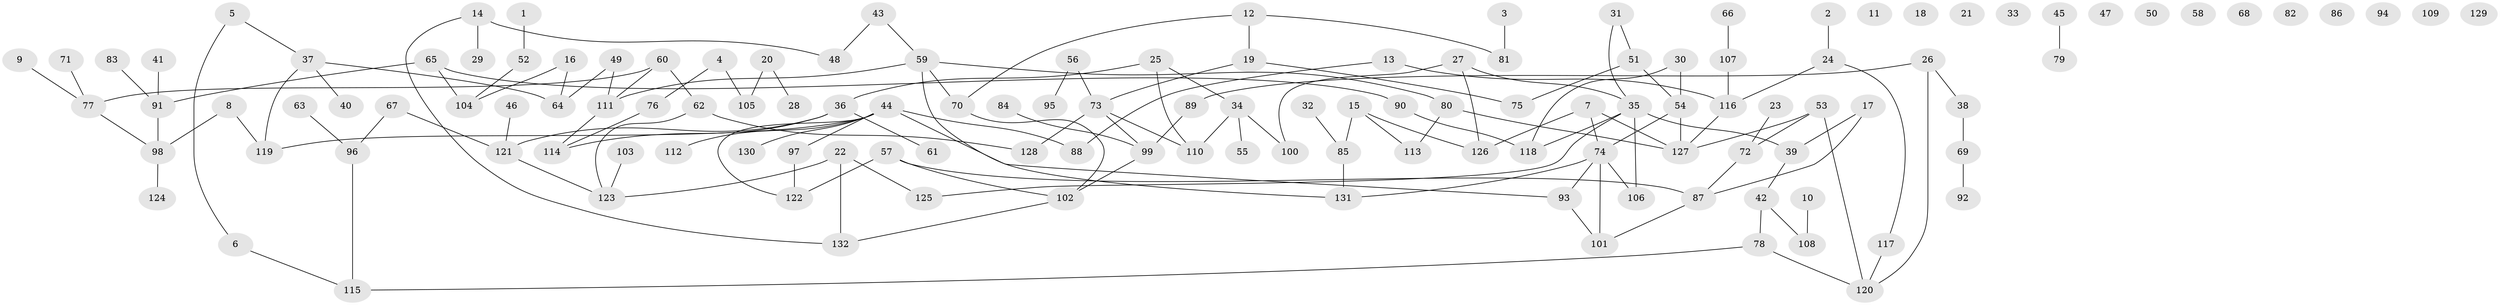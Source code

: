 // Generated by graph-tools (version 1.1) at 2025/33/03/09/25 02:33:32]
// undirected, 132 vertices, 150 edges
graph export_dot {
graph [start="1"]
  node [color=gray90,style=filled];
  1;
  2;
  3;
  4;
  5;
  6;
  7;
  8;
  9;
  10;
  11;
  12;
  13;
  14;
  15;
  16;
  17;
  18;
  19;
  20;
  21;
  22;
  23;
  24;
  25;
  26;
  27;
  28;
  29;
  30;
  31;
  32;
  33;
  34;
  35;
  36;
  37;
  38;
  39;
  40;
  41;
  42;
  43;
  44;
  45;
  46;
  47;
  48;
  49;
  50;
  51;
  52;
  53;
  54;
  55;
  56;
  57;
  58;
  59;
  60;
  61;
  62;
  63;
  64;
  65;
  66;
  67;
  68;
  69;
  70;
  71;
  72;
  73;
  74;
  75;
  76;
  77;
  78;
  79;
  80;
  81;
  82;
  83;
  84;
  85;
  86;
  87;
  88;
  89;
  90;
  91;
  92;
  93;
  94;
  95;
  96;
  97;
  98;
  99;
  100;
  101;
  102;
  103;
  104;
  105;
  106;
  107;
  108;
  109;
  110;
  111;
  112;
  113;
  114;
  115;
  116;
  117;
  118;
  119;
  120;
  121;
  122;
  123;
  124;
  125;
  126;
  127;
  128;
  129;
  130;
  131;
  132;
  1 -- 52;
  2 -- 24;
  3 -- 81;
  4 -- 76;
  4 -- 105;
  5 -- 6;
  5 -- 37;
  6 -- 115;
  7 -- 74;
  7 -- 126;
  7 -- 127;
  8 -- 98;
  8 -- 119;
  9 -- 77;
  10 -- 108;
  12 -- 19;
  12 -- 70;
  12 -- 81;
  13 -- 88;
  13 -- 116;
  14 -- 29;
  14 -- 48;
  14 -- 132;
  15 -- 85;
  15 -- 113;
  15 -- 126;
  16 -- 64;
  16 -- 104;
  17 -- 39;
  17 -- 87;
  19 -- 73;
  19 -- 75;
  20 -- 28;
  20 -- 105;
  22 -- 123;
  22 -- 125;
  22 -- 132;
  23 -- 72;
  24 -- 116;
  24 -- 117;
  25 -- 34;
  25 -- 36;
  25 -- 110;
  26 -- 38;
  26 -- 89;
  26 -- 120;
  27 -- 35;
  27 -- 100;
  27 -- 126;
  30 -- 54;
  30 -- 118;
  31 -- 35;
  31 -- 51;
  32 -- 85;
  34 -- 55;
  34 -- 100;
  34 -- 110;
  35 -- 39;
  35 -- 106;
  35 -- 118;
  35 -- 125;
  36 -- 61;
  36 -- 114;
  36 -- 121;
  37 -- 40;
  37 -- 64;
  37 -- 119;
  38 -- 69;
  39 -- 42;
  41 -- 91;
  42 -- 78;
  42 -- 108;
  43 -- 48;
  43 -- 59;
  44 -- 88;
  44 -- 93;
  44 -- 97;
  44 -- 112;
  44 -- 119;
  44 -- 122;
  44 -- 130;
  45 -- 79;
  46 -- 121;
  49 -- 64;
  49 -- 111;
  51 -- 54;
  51 -- 75;
  52 -- 104;
  53 -- 72;
  53 -- 120;
  53 -- 127;
  54 -- 74;
  54 -- 127;
  56 -- 73;
  56 -- 95;
  57 -- 87;
  57 -- 102;
  57 -- 122;
  59 -- 70;
  59 -- 80;
  59 -- 111;
  59 -- 131;
  60 -- 62;
  60 -- 77;
  60 -- 111;
  62 -- 123;
  62 -- 128;
  63 -- 96;
  65 -- 90;
  65 -- 91;
  65 -- 104;
  66 -- 107;
  67 -- 96;
  67 -- 121;
  69 -- 92;
  70 -- 102;
  71 -- 77;
  72 -- 87;
  73 -- 99;
  73 -- 110;
  73 -- 128;
  74 -- 93;
  74 -- 101;
  74 -- 106;
  74 -- 131;
  76 -- 114;
  77 -- 98;
  78 -- 115;
  78 -- 120;
  80 -- 113;
  80 -- 127;
  83 -- 91;
  84 -- 99;
  85 -- 131;
  87 -- 101;
  89 -- 99;
  90 -- 118;
  91 -- 98;
  93 -- 101;
  96 -- 115;
  97 -- 122;
  98 -- 124;
  99 -- 102;
  102 -- 132;
  103 -- 123;
  107 -- 116;
  111 -- 114;
  116 -- 127;
  117 -- 120;
  121 -- 123;
}
